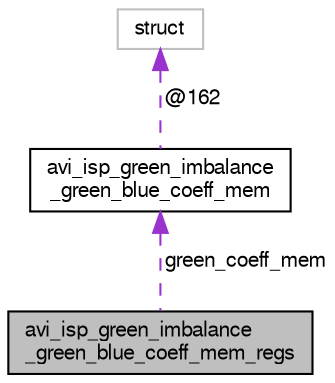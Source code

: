digraph "avi_isp_green_imbalance_green_blue_coeff_mem_regs"
{
  edge [fontname="FreeSans",fontsize="10",labelfontname="FreeSans",labelfontsize="10"];
  node [fontname="FreeSans",fontsize="10",shape=record];
  Node1 [label="avi_isp_green_imbalance\l_green_blue_coeff_mem_regs",height=0.2,width=0.4,color="black", fillcolor="grey75", style="filled", fontcolor="black"];
  Node2 -> Node1 [dir="back",color="darkorchid3",fontsize="10",style="dashed",label=" green_coeff_mem" ,fontname="FreeSans"];
  Node2 [label="avi_isp_green_imbalance\l_green_blue_coeff_mem",height=0.2,width=0.4,color="black", fillcolor="white", style="filled",URL="$avi__isp__green__imbalance_8h.html#unionavi__isp__green__imbalance__green__blue__coeff__mem"];
  Node3 -> Node2 [dir="back",color="darkorchid3",fontsize="10",style="dashed",label=" @162" ,fontname="FreeSans"];
  Node3 [label="struct",height=0.2,width=0.4,color="grey75", fillcolor="white", style="filled"];
}
